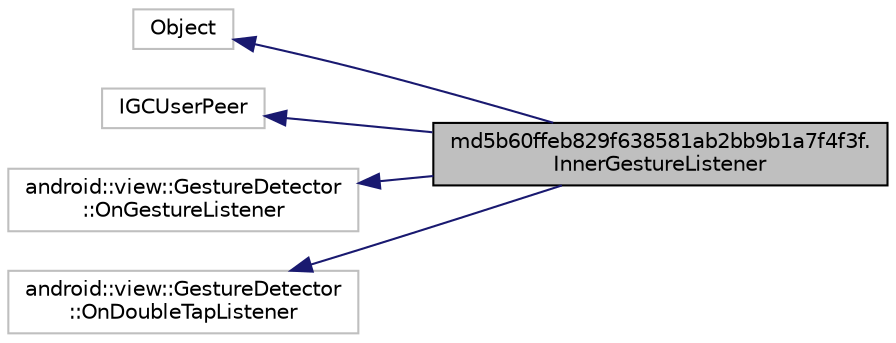 digraph "md5b60ffeb829f638581ab2bb9b1a7f4f3f.InnerGestureListener"
{
  edge [fontname="Helvetica",fontsize="10",labelfontname="Helvetica",labelfontsize="10"];
  node [fontname="Helvetica",fontsize="10",shape=record];
  rankdir="LR";
  Node0 [label="md5b60ffeb829f638581ab2bb9b1a7f4f3f.\lInnerGestureListener",height=0.2,width=0.4,color="black", fillcolor="grey75", style="filled", fontcolor="black"];
  Node1 -> Node0 [dir="back",color="midnightblue",fontsize="10",style="solid"];
  Node1 [label="Object",height=0.2,width=0.4,color="grey75", fillcolor="white", style="filled"];
  Node2 -> Node0 [dir="back",color="midnightblue",fontsize="10",style="solid"];
  Node2 [label="IGCUserPeer",height=0.2,width=0.4,color="grey75", fillcolor="white", style="filled"];
  Node3 -> Node0 [dir="back",color="midnightblue",fontsize="10",style="solid"];
  Node3 [label="android::view::GestureDetector\l::OnGestureListener",height=0.2,width=0.4,color="grey75", fillcolor="white", style="filled"];
  Node4 -> Node0 [dir="back",color="midnightblue",fontsize="10",style="solid"];
  Node4 [label="android::view::GestureDetector\l::OnDoubleTapListener",height=0.2,width=0.4,color="grey75", fillcolor="white", style="filled"];
}
